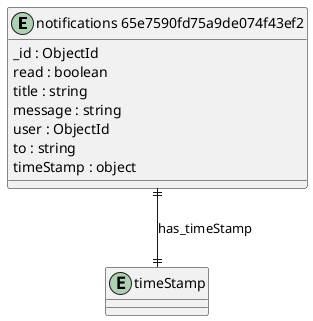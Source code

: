 @startuml notifications_65e7590fd75a9de074f43ef2_Diagram

entity "notifications 65e7590fd75a9de074f43ef2" as notifications_65e7590fd75a9de074f43ef2 {
  _id : ObjectId
  read : boolean
  title : string
  message : string
  user : ObjectId
  to : string
  timeStamp : object
}

entity "timeStamp" as timeStamp {
}

' // Relationships
notifications_65e7590fd75a9de074f43ef2 ||--|| timeStamp : has_timeStamp
@enduml